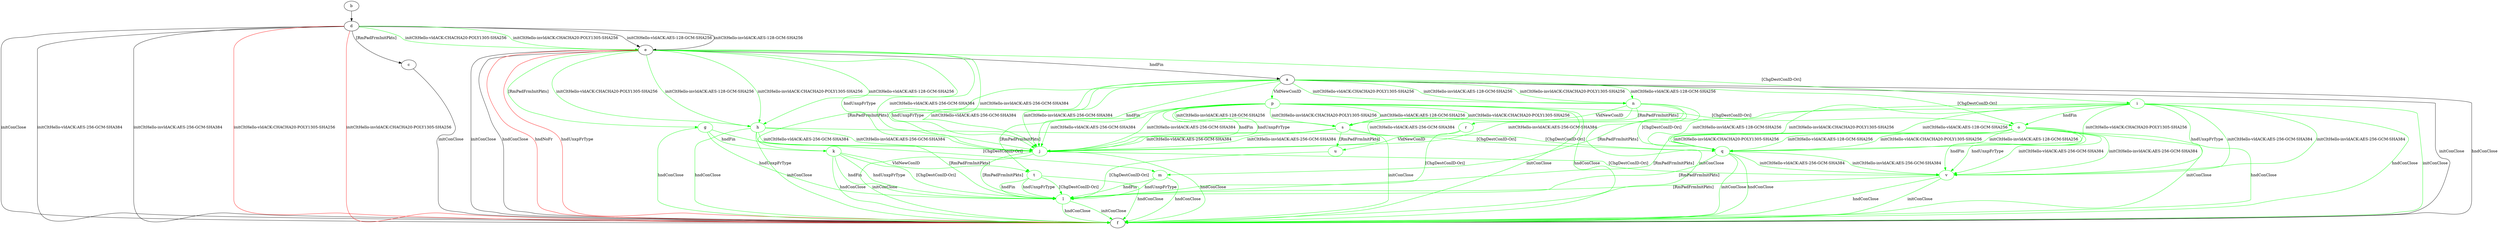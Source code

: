 digraph "" {
	a -> f	[key=0,
		label="initConClose "];
	a -> f	[key=1,
		label="hndConClose "];
	j	[color=green];
	a -> j	[key=0,
		color=green,
		label="initCltHello-vldACK:AES-256-GCM-SHA384 "];
	a -> j	[key=1,
		color=green,
		label="initCltHello-invldACK:AES-256-GCM-SHA384 "];
	a -> j	[key=2,
		color=green,
		label="hndFin "];
	a -> j	[key=3,
		color=green,
		label="hndUnxpFrType "];
	k	[color=green];
	a -> k	[key=0,
		color=green,
		label="[RmPadFrmInitPkts] "];
	n	[color=green];
	a -> n	[key=0,
		color=green,
		label="initCltHello-vldACK:AES-128-GCM-SHA256 "];
	a -> n	[key=1,
		color=green,
		label="initCltHello-vldACK:CHACHA20-POLY1305-SHA256 "];
	a -> n	[key=2,
		color=green,
		label="initCltHello-invldACK:AES-128-GCM-SHA256 "];
	a -> n	[key=3,
		color=green,
		label="initCltHello-invldACK:CHACHA20-POLY1305-SHA256 "];
	o	[color=green];
	a -> o	[key=0,
		color=green,
		label="[ChgDestConID-Ori] "];
	p	[color=green];
	a -> p	[key=0,
		color=green,
		label="VldNewConID "];
	b -> d	[key=0];
	c -> f	[key=0,
		label="initConClose "];
	d -> c	[key=0,
		label="[RmPadFrmInitPkts] "];
	d -> e	[key=0,
		label="initCltHello-vldACK:AES-128-GCM-SHA256 "];
	d -> e	[key=1,
		label="initCltHello-invldACK:AES-128-GCM-SHA256 "];
	d -> e	[key=2,
		color=green,
		label="initCltHello-vldACK:CHACHA20-POLY1305-SHA256 "];
	d -> e	[key=3,
		color=green,
		label="initCltHello-invldACK:CHACHA20-POLY1305-SHA256 "];
	d -> f	[key=0,
		label="initConClose "];
	d -> f	[key=1,
		label="initCltHello-vldACK:AES-256-GCM-SHA384 "];
	d -> f	[key=2,
		label="initCltHello-invldACK:AES-256-GCM-SHA384 "];
	d -> f	[key=3,
		color=red,
		label="initCltHello-vldACK:CHACHA20-POLY1305-SHA256 "];
	d -> f	[key=4,
		color=red,
		label="initCltHello-invldACK:CHACHA20-POLY1305-SHA256 "];
	e -> a	[key=0,
		label="hndFin "];
	e -> f	[key=0,
		label="initConClose "];
	e -> f	[key=1,
		label="hndConClose "];
	e -> f	[key=2,
		color=red,
		label="hndNoFr "];
	e -> f	[key=3,
		color=red,
		label="hndUnxpFrType "];
	g	[color=green];
	e -> g	[key=0,
		color=green,
		label="[RmPadFrmInitPkts] "];
	h	[color=green];
	e -> h	[key=0,
		color=green,
		label="initCltHello-vldACK:AES-128-GCM-SHA256 "];
	e -> h	[key=1,
		color=green,
		label="initCltHello-vldACK:CHACHA20-POLY1305-SHA256 "];
	e -> h	[key=2,
		color=green,
		label="initCltHello-invldACK:AES-128-GCM-SHA256 "];
	e -> h	[key=3,
		color=green,
		label="initCltHello-invldACK:CHACHA20-POLY1305-SHA256 "];
	i	[color=green];
	e -> i	[key=0,
		color=green,
		label="[ChgDestConID-Ori] "];
	e -> j	[key=0,
		color=green,
		label="initCltHello-vldACK:AES-256-GCM-SHA384 "];
	e -> j	[key=1,
		color=green,
		label="initCltHello-invldACK:AES-256-GCM-SHA384 "];
	e -> j	[key=2,
		color=green,
		label="hndUnxpFrType "];
	g -> f	[key=0,
		color=green,
		label="hndConClose "];
	g -> k	[key=0,
		color=green,
		label="hndFin "];
	l	[color=green];
	g -> l	[key=0,
		color=green,
		label="hndUnxpFrType "];
	m	[color=green];
	g -> m	[key=0,
		color=green,
		label="[ChgDestConID-Ori] "];
	h -> f	[key=0,
		color=green,
		label="initConClose "];
	h -> f	[key=1,
		color=green,
		label="hndConClose "];
	h -> j	[key=0,
		color=green,
		label="initCltHello-vldACK:AES-256-GCM-SHA384 "];
	h -> j	[key=1,
		color=green,
		label="initCltHello-invldACK:AES-256-GCM-SHA384 "];
	h -> l	[key=0,
		color=green,
		label="[RmPadFrmInitPkts] "];
	q	[color=green];
	h -> q	[key=0,
		color=green,
		label="[ChgDestConID-Ori] "];
	i -> f	[key=0,
		color=green,
		label="initConClose "];
	i -> f	[key=1,
		color=green,
		label="hndConClose "];
	i -> m	[key=0,
		color=green,
		label="[RmPadFrmInitPkts] "];
	i -> o	[key=0,
		color=green,
		label="hndFin "];
	i -> q	[key=0,
		color=green,
		label="initCltHello-vldACK:AES-128-GCM-SHA256 "];
	i -> q	[key=1,
		color=green,
		label="initCltHello-vldACK:CHACHA20-POLY1305-SHA256 "];
	i -> q	[key=2,
		color=green,
		label="initCltHello-invldACK:AES-128-GCM-SHA256 "];
	i -> q	[key=3,
		color=green,
		label="initCltHello-invldACK:CHACHA20-POLY1305-SHA256 "];
	v	[color=green];
	i -> v	[key=0,
		color=green,
		label="initCltHello-vldACK:AES-256-GCM-SHA384 "];
	i -> v	[key=1,
		color=green,
		label="initCltHello-invldACK:AES-256-GCM-SHA384 "];
	i -> v	[key=2,
		color=green,
		label="hndUnxpFrType "];
	j -> f	[key=0,
		color=green,
		label="initConClose "];
	j -> f	[key=1,
		color=green,
		label="hndConClose "];
	j -> l	[key=0,
		color=green,
		label="[RmPadFrmInitPkts] "];
	j -> v	[key=0,
		color=green,
		label="[ChgDestConID-Ori] "];
	k -> f	[key=0,
		color=green,
		label="hndConClose "];
	k -> l	[key=0,
		color=green,
		label="hndFin "];
	k -> l	[key=1,
		color=green,
		label="hndUnxpFrType "];
	k -> l	[key=2,
		color=green,
		label="[ChgDestConID-Ori] "];
	t	[color=green];
	k -> t	[key=0,
		color=green,
		label="VldNewConID "];
	l -> f	[key=0,
		color=green,
		label="initConClose "];
	l -> f	[key=1,
		color=green,
		label="hndConClose "];
	m -> f	[key=0,
		color=green,
		label="hndConClose "];
	m -> l	[key=0,
		color=green,
		label="hndFin "];
	m -> l	[key=1,
		color=green,
		label="hndUnxpFrType "];
	n -> f	[key=0,
		color=green,
		label="initConClose "];
	n -> j	[key=0,
		color=green,
		label="initCltHello-vldACK:AES-256-GCM-SHA384 "];
	n -> j	[key=1,
		color=green,
		label="initCltHello-invldACK:AES-256-GCM-SHA384 "];
	n -> q	[key=0,
		color=green,
		label="[ChgDestConID-Ori] "];
	r	[color=green];
	n -> r	[key=0,
		color=green,
		label="[RmPadFrmInitPkts] "];
	s	[color=green];
	n -> s	[key=0,
		color=green,
		label="VldNewConID "];
	o -> f	[key=0,
		color=green,
		label="initConClose "];
	o -> f	[key=1,
		color=green,
		label="hndConClose "];
	o -> l	[key=0,
		color=green,
		label="[RmPadFrmInitPkts] "];
	o -> q	[key=0,
		color=green,
		label="initCltHello-vldACK:AES-128-GCM-SHA256 "];
	o -> q	[key=1,
		color=green,
		label="initCltHello-vldACK:CHACHA20-POLY1305-SHA256 "];
	o -> q	[key=2,
		color=green,
		label="initCltHello-invldACK:AES-128-GCM-SHA256 "];
	o -> q	[key=3,
		color=green,
		label="initCltHello-invldACK:CHACHA20-POLY1305-SHA256 "];
	o -> v	[key=0,
		color=green,
		label="initCltHello-vldACK:AES-256-GCM-SHA384 "];
	o -> v	[key=1,
		color=green,
		label="initCltHello-invldACK:AES-256-GCM-SHA384 "];
	o -> v	[key=2,
		color=green,
		label="hndFin "];
	o -> v	[key=3,
		color=green,
		label="hndUnxpFrType "];
	p -> f	[key=0,
		color=green,
		label="initConClose "];
	p -> f	[key=1,
		color=green,
		label="hndConClose "];
	p -> j	[key=0,
		color=green,
		label="initCltHello-vldACK:AES-256-GCM-SHA384 "];
	p -> j	[key=1,
		color=green,
		label="initCltHello-invldACK:AES-256-GCM-SHA384 "];
	p -> j	[key=2,
		color=green,
		label="hndFin "];
	p -> j	[key=3,
		color=green,
		label="hndUnxpFrType "];
	p -> o	[key=0,
		color=green,
		label="[ChgDestConID-Ori] "];
	p -> s	[key=0,
		color=green,
		label="initCltHello-vldACK:AES-128-GCM-SHA256 "];
	p -> s	[key=1,
		color=green,
		label="initCltHello-vldACK:CHACHA20-POLY1305-SHA256 "];
	p -> s	[key=2,
		color=green,
		label="initCltHello-invldACK:AES-128-GCM-SHA256 "];
	p -> s	[key=3,
		color=green,
		label="initCltHello-invldACK:CHACHA20-POLY1305-SHA256 "];
	p -> t	[key=0,
		color=green,
		label="[RmPadFrmInitPkts] "];
	q -> f	[key=0,
		color=green,
		label="initConClose "];
	q -> f	[key=1,
		color=green,
		label="hndConClose "];
	q -> l	[key=0,
		color=green,
		label="[RmPadFrmInitPkts] "];
	q -> v	[key=0,
		color=green,
		label="initCltHello-vldACK:AES-256-GCM-SHA384 "];
	q -> v	[key=1,
		color=green,
		label="initCltHello-invldACK:AES-256-GCM-SHA384 "];
	r -> l	[key=0,
		color=green,
		label="[ChgDestConID-Ori] "];
	u	[color=green];
	r -> u	[key=0,
		color=green,
		label="VldNewConID "];
	s -> f	[key=0,
		color=green,
		label="initConClose "];
	s -> j	[key=0,
		color=green,
		label="initCltHello-vldACK:AES-256-GCM-SHA384 "];
	s -> j	[key=1,
		color=green,
		label="initCltHello-invldACK:AES-256-GCM-SHA384 "];
	s -> q	[key=0,
		color=green,
		label="[ChgDestConID-Ori] "];
	s -> u	[key=0,
		color=green,
		label="[RmPadFrmInitPkts] "];
	t -> f	[key=0,
		color=green,
		label="hndConClose "];
	t -> l	[key=0,
		color=green,
		label="hndFin "];
	t -> l	[key=1,
		color=green,
		label="hndUnxpFrType "];
	t -> l	[key=2,
		color=green,
		label="[ChgDestConID-Ori] "];
	u -> l	[key=0,
		color=green,
		label="[ChgDestConID-Ori] "];
	v -> f	[key=0,
		color=green,
		label="initConClose "];
	v -> f	[key=1,
		color=green,
		label="hndConClose "];
	v -> l	[key=0,
		color=green,
		label="[RmPadFrmInitPkts] "];
}
